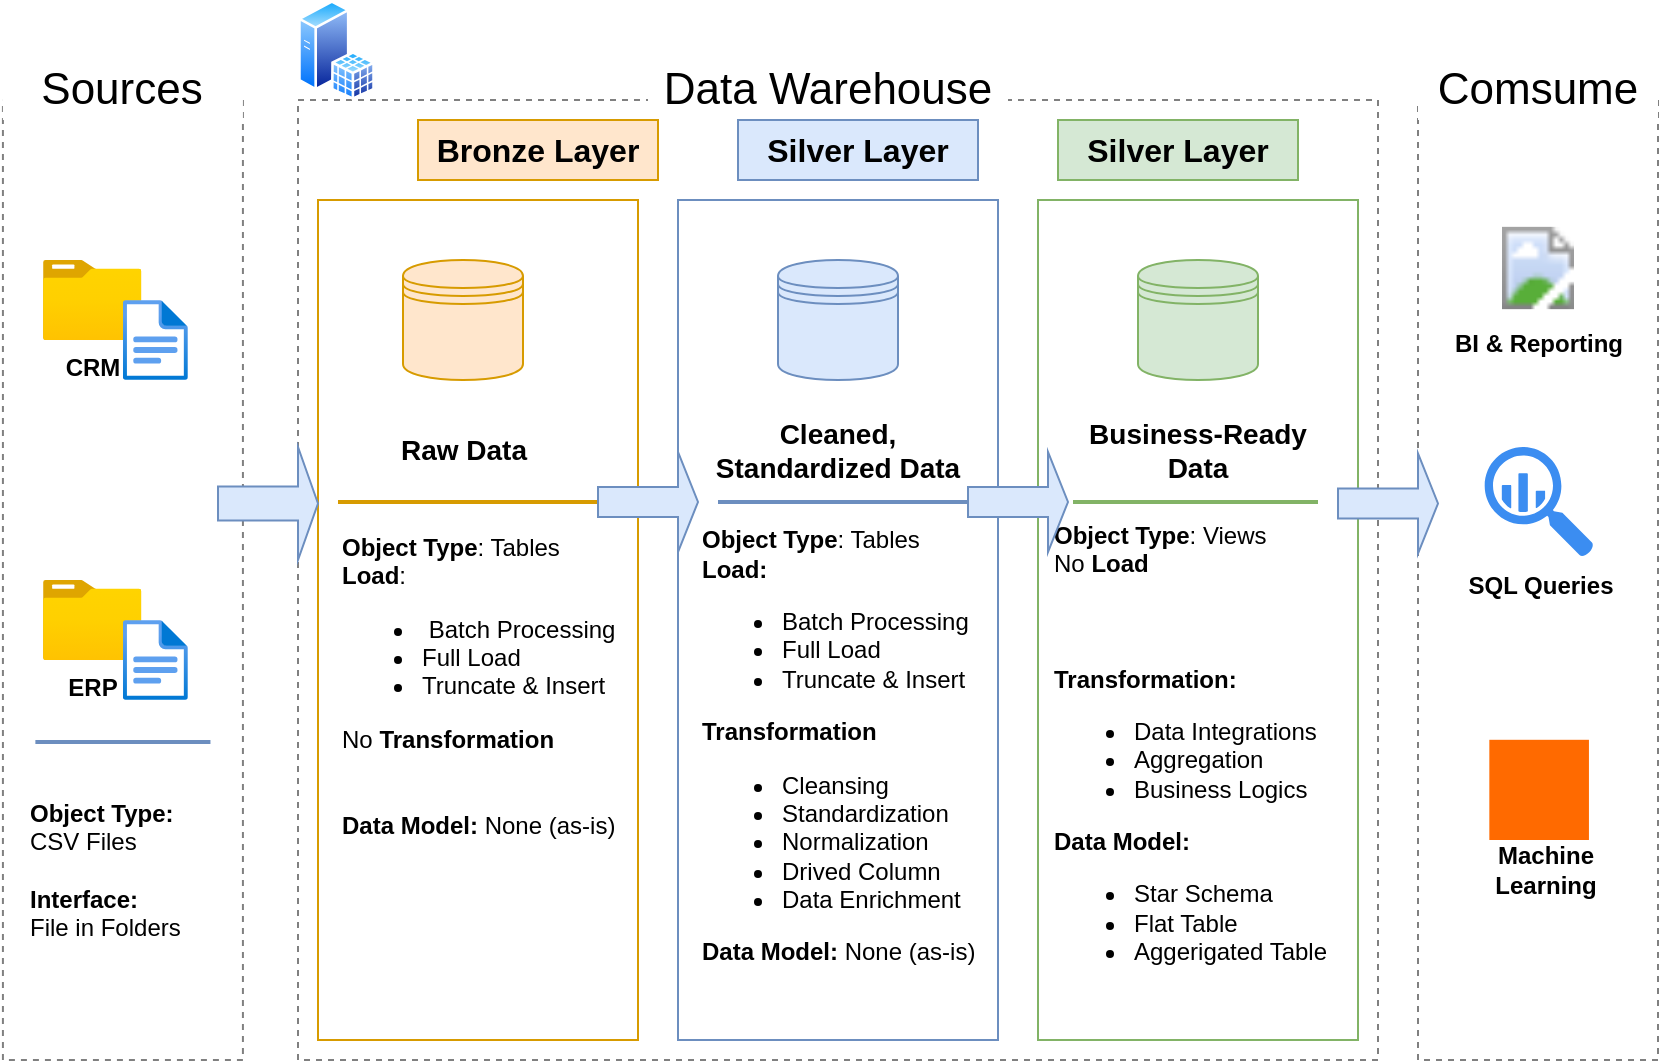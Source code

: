 <mxfile version="27.0.2">
  <diagram name="Page-1" id="EAX-awUBmTX7wlH8oMkM">
    <mxGraphModel dx="1042" dy="626" grid="1" gridSize="10" guides="1" tooltips="1" connect="1" arrows="1" fold="1" page="1" pageScale="1" pageWidth="850" pageHeight="1100" math="0" shadow="0">
      <root>
        <mxCell id="0" />
        <mxCell id="1" parent="0" />
        <mxCell id="3AL4u7kh1hlVqpweyAnb-1" value="" style="rounded=0;whiteSpace=wrap;html=1;dashed=1;fillColor=default;strokeColor=light-dark(#808080,#008F00);" parent="1" vertex="1">
          <mxGeometry x="12.46" y="120" width="120" height="480" as="geometry" />
        </mxCell>
        <mxCell id="3AL4u7kh1hlVqpweyAnb-2" value="&lt;font style=&quot;font-size: 22px;&quot;&gt;Sources&lt;/font&gt;" style="rounded=0;whiteSpace=wrap;html=1;strokeColor=none;" parent="1" vertex="1">
          <mxGeometry x="12.46" y="100" width="120" height="30" as="geometry" />
        </mxCell>
        <mxCell id="3AL4u7kh1hlVqpweyAnb-3" value="" style="rounded=0;whiteSpace=wrap;html=1;dashed=1;fillColor=default;strokeColor=light-dark(#808080,#008F00);" parent="1" vertex="1">
          <mxGeometry x="160" y="120" width="540" height="480" as="geometry" />
        </mxCell>
        <mxCell id="3AL4u7kh1hlVqpweyAnb-4" value="&lt;font style=&quot;font-size: 22px;&quot;&gt;Data Warehouse&lt;/font&gt;" style="rounded=0;whiteSpace=wrap;html=1;strokeColor=none;" parent="1" vertex="1">
          <mxGeometry x="335" y="100" width="180" height="30" as="geometry" />
        </mxCell>
        <mxCell id="3AL4u7kh1hlVqpweyAnb-7" value="" style="rounded=0;whiteSpace=wrap;html=1;dashed=1;fillColor=default;strokeColor=light-dark(#808080,#008F00);" parent="1" vertex="1">
          <mxGeometry x="720" y="120" width="120" height="480" as="geometry" />
        </mxCell>
        <mxCell id="3AL4u7kh1hlVqpweyAnb-8" value="&lt;font style=&quot;font-size: 16px;&quot;&gt;&lt;b&gt;Bronze Layer&lt;/b&gt;&lt;/font&gt;" style="rounded=0;whiteSpace=wrap;html=1;strokeColor=#d79b00;fillColor=#ffe6cc;" parent="1" vertex="1">
          <mxGeometry x="220" y="130" width="120" height="30" as="geometry" />
        </mxCell>
        <mxCell id="3AL4u7kh1hlVqpweyAnb-9" value="" style="rounded=0;whiteSpace=wrap;html=1;strokeColor=#d79b00;fillColor=none;" parent="1" vertex="1">
          <mxGeometry x="170" y="170" width="160" height="420" as="geometry" />
        </mxCell>
        <mxCell id="3AL4u7kh1hlVqpweyAnb-10" value="&lt;font style=&quot;font-size: 16px;&quot;&gt;&lt;b&gt;Silver Layer&lt;/b&gt;&lt;/font&gt;" style="rounded=0;whiteSpace=wrap;html=1;strokeColor=#6c8ebf;fillColor=#dae8fc;" parent="1" vertex="1">
          <mxGeometry x="380" y="130" width="120" height="30" as="geometry" />
        </mxCell>
        <mxCell id="3AL4u7kh1hlVqpweyAnb-11" value="" style="rounded=0;whiteSpace=wrap;html=1;strokeColor=#6c8ebf;fillColor=none;" parent="1" vertex="1">
          <mxGeometry x="350" y="170" width="160" height="420" as="geometry" />
        </mxCell>
        <mxCell id="3AL4u7kh1hlVqpweyAnb-12" value="&lt;font style=&quot;font-size: 16px;&quot;&gt;&lt;b&gt;Silver Layer&lt;/b&gt;&lt;/font&gt;" style="rounded=0;whiteSpace=wrap;html=1;strokeColor=#82b366;fillColor=#d5e8d4;" parent="1" vertex="1">
          <mxGeometry x="540" y="130" width="120" height="30" as="geometry" />
        </mxCell>
        <mxCell id="3AL4u7kh1hlVqpweyAnb-13" value="" style="rounded=0;whiteSpace=wrap;html=1;strokeColor=#82b366;fillColor=none;" parent="1" vertex="1">
          <mxGeometry x="530" y="170" width="160" height="420" as="geometry" />
        </mxCell>
        <mxCell id="3AL4u7kh1hlVqpweyAnb-14" value="&lt;b&gt;CRM&lt;/b&gt;" style="image;aspect=fixed;html=1;points=[];align=center;fontSize=12;image=img/lib/azure2/general/Folder_Blank.svg;" parent="1" vertex="1">
          <mxGeometry x="32.46" y="200" width="49.29" height="40" as="geometry" />
        </mxCell>
        <mxCell id="3AL4u7kh1hlVqpweyAnb-15" value="" style="image;aspect=fixed;html=1;points=[];align=center;fontSize=12;image=img/lib/azure2/general/File.svg;" parent="1" vertex="1">
          <mxGeometry x="72.46" y="220" width="32.46" height="40" as="geometry" />
        </mxCell>
        <mxCell id="3AL4u7kh1hlVqpweyAnb-16" value="&lt;b&gt;ERP&lt;/b&gt;" style="image;aspect=fixed;html=1;points=[];align=center;fontSize=12;image=img/lib/azure2/general/Folder_Blank.svg;" parent="1" vertex="1">
          <mxGeometry x="32.46" y="360" width="49.29" height="40" as="geometry" />
        </mxCell>
        <mxCell id="3AL4u7kh1hlVqpweyAnb-17" value="" style="image;aspect=fixed;html=1;points=[];align=center;fontSize=12;image=img/lib/azure2/general/File.svg;" parent="1" vertex="1">
          <mxGeometry x="72.46" y="380" width="32.46" height="40" as="geometry" />
        </mxCell>
        <mxCell id="3AL4u7kh1hlVqpweyAnb-23" value="" style="shape=datastore;whiteSpace=wrap;html=1;fillColor=#ffe6cc;strokeColor=#d79b00;" parent="1" vertex="1">
          <mxGeometry x="212.5" y="200" width="60" height="60" as="geometry" />
        </mxCell>
        <mxCell id="3AL4u7kh1hlVqpweyAnb-24" value="" style="shape=datastore;whiteSpace=wrap;html=1;fillColor=#dae8fc;strokeColor=#6c8ebf;" parent="1" vertex="1">
          <mxGeometry x="400" y="200" width="60" height="60" as="geometry" />
        </mxCell>
        <mxCell id="3AL4u7kh1hlVqpweyAnb-25" value="" style="shape=datastore;whiteSpace=wrap;html=1;fillColor=#d5e8d4;strokeColor=#82b366;" parent="1" vertex="1">
          <mxGeometry x="580" y="200" width="60" height="60" as="geometry" />
        </mxCell>
        <mxCell id="3AL4u7kh1hlVqpweyAnb-28" value="&lt;font style=&quot;font-size: 14px;&quot;&gt;Raw Data&lt;/font&gt;" style="text;html=1;align=center;verticalAlign=middle;whiteSpace=wrap;rounded=0;fontStyle=1" parent="1" vertex="1">
          <mxGeometry x="202.5" y="280" width="80" height="30" as="geometry" />
        </mxCell>
        <mxCell id="3AL4u7kh1hlVqpweyAnb-29" value="&lt;font style=&quot;font-size: 14px;&quot;&gt;Cleaned, Standardized Data&lt;/font&gt;" style="text;html=1;align=center;verticalAlign=middle;whiteSpace=wrap;rounded=0;fontStyle=1" parent="1" vertex="1">
          <mxGeometry x="360" y="280" width="140" height="30" as="geometry" />
        </mxCell>
        <mxCell id="3AL4u7kh1hlVqpweyAnb-30" value="&lt;font style=&quot;font-size: 14px;&quot;&gt;Business-Ready Data&lt;/font&gt;" style="text;html=1;align=center;verticalAlign=middle;whiteSpace=wrap;rounded=0;fontStyle=1" parent="1" vertex="1">
          <mxGeometry x="540" y="280" width="140" height="30" as="geometry" />
        </mxCell>
        <mxCell id="3AL4u7kh1hlVqpweyAnb-35" value="" style="line;strokeWidth=2;html=1;fillColor=#ffe6cc;strokeColor=#d79b00;" parent="1" vertex="1">
          <mxGeometry x="180" y="316" width="130" height="10" as="geometry" />
        </mxCell>
        <mxCell id="3AL4u7kh1hlVqpweyAnb-36" value="" style="line;strokeWidth=2;html=1;fillColor=#dae8fc;strokeColor=#6c8ebf;" parent="1" vertex="1">
          <mxGeometry x="370" y="316" width="125" height="10" as="geometry" />
        </mxCell>
        <mxCell id="3AL4u7kh1hlVqpweyAnb-37" value="" style="line;strokeWidth=2;html=1;fillColor=#d5e8d4;strokeColor=#82b366;" parent="1" vertex="1">
          <mxGeometry x="547.5" y="316" width="122.5" height="10" as="geometry" />
        </mxCell>
        <mxCell id="3AL4u7kh1hlVqpweyAnb-38" value="&lt;font&gt;&lt;b style=&quot;&quot;&gt;Object Type&lt;/b&gt;: Tables&lt;/font&gt;&lt;div&gt;&lt;font&gt;&lt;b&gt;Load&lt;/b&gt;:&lt;br&gt;&lt;/font&gt;&lt;div&gt;&lt;ul&gt;&lt;li style=&quot;&quot;&gt;&lt;font&gt;&amp;nbsp;Batch Processing&lt;/font&gt;&lt;/li&gt;&lt;li style=&quot;&quot;&gt;&lt;font&gt;Full Load&lt;/font&gt;&lt;/li&gt;&lt;li style=&quot;&quot;&gt;&lt;font&gt;Truncate &amp;amp; Insert&lt;/font&gt;&lt;/li&gt;&lt;/ul&gt;&lt;/div&gt;&lt;div&gt;&lt;font&gt;&lt;span style=&quot;background-color: transparent; color: light-dark(rgb(0, 0, 0), rgb(255, 255, 255));&quot;&gt;No &lt;/span&gt;&lt;b style=&quot;background-color: transparent; color: light-dark(rgb(0, 0, 0), rgb(255, 255, 255));&quot;&gt;Transformation&lt;/b&gt;&lt;/font&gt;&lt;/div&gt;&lt;div&gt;&lt;font&gt;&lt;b style=&quot;background-color: transparent; color: light-dark(rgb(0, 0, 0), rgb(255, 255, 255));&quot;&gt;&lt;br&gt;&lt;/b&gt;&lt;/font&gt;&lt;/div&gt;&lt;div&gt;&lt;br&gt;&lt;/div&gt;&lt;div&gt;&lt;font&gt;&lt;b style=&quot;&quot;&gt;Data Model: &lt;/b&gt;None (as-is)&lt;/font&gt;&lt;/div&gt;&lt;/div&gt;" style="text;html=1;align=left;verticalAlign=middle;whiteSpace=wrap;rounded=0;" parent="1" vertex="1">
          <mxGeometry x="180" y="326" width="140" height="174" as="geometry" />
        </mxCell>
        <mxCell id="3AL4u7kh1hlVqpweyAnb-39" value="&lt;font&gt;&lt;b style=&quot;&quot;&gt;Object Type&lt;/b&gt;: Tables&lt;/font&gt;&lt;div&gt;&lt;b&gt;Load:&lt;/b&gt;&lt;br&gt;&lt;div&gt;&lt;ul&gt;&lt;li style=&quot;&quot;&gt;&lt;font&gt;Batch Processing&lt;/font&gt;&lt;/li&gt;&lt;li style=&quot;&quot;&gt;&lt;font&gt;Full Load&lt;/font&gt;&lt;/li&gt;&lt;li style=&quot;&quot;&gt;&lt;font&gt;Truncate &amp;amp; Insert&lt;/font&gt;&lt;/li&gt;&lt;/ul&gt;&lt;/div&gt;&lt;div&gt;&lt;b style=&quot;background-color: transparent; color: light-dark(rgb(0, 0, 0), rgb(255, 255, 255));&quot;&gt;&lt;font&gt;Transformation&lt;/font&gt;&lt;/b&gt;&lt;/div&gt;&lt;div&gt;&lt;ul&gt;&lt;li&gt;&lt;span style=&quot;background-color: transparent; color: light-dark(rgb(0, 0, 0), rgb(255, 255, 255));&quot;&gt;&lt;font style=&quot;&quot;&gt;Cleansing&lt;/font&gt;&lt;/span&gt;&lt;/li&gt;&lt;li&gt;&lt;font&gt;Standardization&lt;/font&gt;&lt;/li&gt;&lt;li&gt;&lt;font&gt;Normalization&lt;/font&gt;&lt;/li&gt;&lt;li&gt;&lt;font&gt;Drived Column&lt;/font&gt;&lt;/li&gt;&lt;li&gt;&lt;font&gt;Data Enrichment&lt;/font&gt;&lt;/li&gt;&lt;/ul&gt;&lt;/div&gt;&lt;div&gt;&lt;font&gt;&lt;b style=&quot;&quot;&gt;Data Model: &lt;/b&gt;None (as-is)&lt;/font&gt;&lt;/div&gt;&lt;/div&gt;" style="text;html=1;align=left;verticalAlign=middle;whiteSpace=wrap;rounded=0;" parent="1" vertex="1">
          <mxGeometry x="360" y="326" width="142.5" height="234" as="geometry" />
        </mxCell>
        <mxCell id="3AL4u7kh1hlVqpweyAnb-40" value="&lt;font&gt;&lt;b style=&quot;&quot;&gt;Object Type&lt;/b&gt;: Views&lt;/font&gt;&lt;div&gt;No &lt;b&gt;Load&lt;/b&gt;&lt;/div&gt;&lt;div&gt;&lt;b&gt;&lt;br&gt;&lt;/b&gt;&lt;/div&gt;&lt;div&gt;&lt;b&gt;&lt;br&gt;&lt;/b&gt;&lt;/div&gt;&lt;div&gt;&lt;br&gt;&lt;/div&gt;&lt;div&gt;&lt;b style=&quot;background-color: transparent; color: light-dark(rgb(0, 0, 0), rgb(255, 255, 255));&quot;&gt;Transformation:&lt;/b&gt;&lt;/div&gt;&lt;div&gt;&lt;div&gt;&lt;ul&gt;&lt;li&gt;&lt;font&gt;&lt;span style=&quot;background-color: transparent; color: light-dark(rgb(0, 0, 0), rgb(255, 255, 255));&quot;&gt;Data Integrations&lt;/span&gt;&lt;/font&gt;&lt;/li&gt;&lt;li&gt;&lt;font&gt;&lt;span style=&quot;background-color: transparent; color: light-dark(rgb(0, 0, 0), rgb(255, 255, 255));&quot;&gt;Aggregation&lt;/span&gt;&lt;/font&gt;&lt;/li&gt;&lt;li&gt;&lt;font&gt;&lt;span style=&quot;background-color: transparent; color: light-dark(rgb(0, 0, 0), rgb(255, 255, 255));&quot;&gt;Business Logics&lt;/span&gt;&lt;/font&gt;&lt;/li&gt;&lt;/ul&gt;&lt;div&gt;&lt;b&gt;Data Model:&lt;/b&gt;&lt;/div&gt;&lt;/div&gt;&lt;div&gt;&lt;ul&gt;&lt;li&gt;Star Schema&lt;/li&gt;&lt;li&gt;Flat Table&lt;/li&gt;&lt;li&gt;Aggerigated Table&lt;/li&gt;&lt;/ul&gt;&lt;/div&gt;&lt;div&gt;&lt;font&gt;&lt;b style=&quot;background-color: transparent; color: light-dark(rgb(0, 0, 0), rgb(255, 255, 255));&quot;&gt;&lt;br&gt;&lt;/b&gt;&lt;/font&gt;&lt;/div&gt;&lt;div&gt;&lt;br&gt;&lt;/div&gt;&lt;/div&gt;" style="text;html=1;align=left;verticalAlign=middle;whiteSpace=wrap;rounded=0;" parent="1" vertex="1">
          <mxGeometry x="536.25" y="340" width="147.5" height="244" as="geometry" />
        </mxCell>
        <mxCell id="3AL4u7kh1hlVqpweyAnb-41" value="&lt;b&gt;BI &amp;amp; Reporting&lt;/b&gt;" style="image;aspect=fixed;html=1;points=[];align=center;fontSize=12;image=img/lib/azure2/power_platform/PowerBI.svg;" parent="1" vertex="1">
          <mxGeometry x="762" y="180" width="36" height="48" as="geometry" />
        </mxCell>
        <mxCell id="3AL4u7kh1hlVqpweyAnb-43" value="Machine Learning" style="text;html=1;align=center;verticalAlign=middle;whiteSpace=wrap;rounded=0;fontStyle=1" parent="1" vertex="1">
          <mxGeometry x="750" y="490" width="68" height="30" as="geometry" />
        </mxCell>
        <mxCell id="3AL4u7kh1hlVqpweyAnb-44" value="&lt;b&gt;SQL Queries&lt;/b&gt;" style="sketch=0;html=1;aspect=fixed;strokeColor=none;shadow=0;fillColor=#3B8DF1;verticalAlign=top;labelPosition=center;verticalLabelPosition=bottom;shape=mxgraph.gcp2.big_query" parent="1" vertex="1">
          <mxGeometry x="753.35" y="293.5" width="54.45" height="55" as="geometry" />
        </mxCell>
        <mxCell id="3AL4u7kh1hlVqpweyAnb-45" value="" style="points=[];aspect=fixed;html=1;align=center;shadow=0;dashed=0;fillColor=#FF6A00;strokeColor=none;shape=mxgraph.alibaba_cloud.machine_learning;" parent="1" vertex="1">
          <mxGeometry x="755.67" y="439.9" width="49.8" height="50.1" as="geometry" />
        </mxCell>
        <mxCell id="3AL4u7kh1hlVqpweyAnb-46" value="" style="line;strokeWidth=2;html=1;fillColor=#dae8fc;strokeColor=#6c8ebf;" parent="1" vertex="1">
          <mxGeometry x="28.69" y="436" width="87.54" height="10" as="geometry" />
        </mxCell>
        <mxCell id="3AL4u7kh1hlVqpweyAnb-47" value="&lt;font&gt;&lt;b&gt;Object Type:&amp;nbsp;&lt;/b&gt;&lt;/font&gt;&lt;div&gt;&lt;font&gt;CSV Files&lt;/font&gt;&lt;div&gt;&lt;font&gt;&lt;br&gt;&lt;/font&gt;&lt;/div&gt;&lt;div&gt;&lt;font&gt;&lt;b&gt;Interface:&lt;/b&gt;&lt;/font&gt;&lt;/div&gt;&lt;div&gt;&lt;font&gt;File in Folders&lt;/font&gt;&lt;/div&gt;&lt;/div&gt;" style="text;html=1;align=left;verticalAlign=middle;whiteSpace=wrap;rounded=0;" parent="1" vertex="1">
          <mxGeometry x="23.69" y="460" width="97.54" height="90" as="geometry" />
        </mxCell>
        <mxCell id="3AL4u7kh1hlVqpweyAnb-48" value="&lt;font style=&quot;font-size: 22px;&quot;&gt;Comsume&lt;/font&gt;" style="rounded=0;whiteSpace=wrap;html=1;strokeColor=none;" parent="1" vertex="1">
          <mxGeometry x="720" y="100" width="120" height="30" as="geometry" />
        </mxCell>
        <mxCell id="3AL4u7kh1hlVqpweyAnb-49" value="" style="image;aspect=fixed;perimeter=ellipsePerimeter;html=1;align=center;shadow=0;dashed=0;spacingTop=3;image=img/lib/active_directory/sql_server.svg;" parent="1" vertex="1">
          <mxGeometry x="160" y="70" width="38.5" height="50" as="geometry" />
        </mxCell>
        <mxCell id="_PFhQ6Hr9i6lH014nYVm-2" value="" style="shape=singleArrow;whiteSpace=wrap;html=1;fillColor=#dae8fc;strokeColor=#6c8ebf;" vertex="1" parent="1">
          <mxGeometry x="120" y="293.5" width="50" height="56.5" as="geometry" />
        </mxCell>
        <mxCell id="_PFhQ6Hr9i6lH014nYVm-3" value="" style="shape=singleArrow;whiteSpace=wrap;html=1;fillColor=#dae8fc;strokeColor=#6c8ebf;" vertex="1" parent="1">
          <mxGeometry x="310" y="296" width="50" height="50" as="geometry" />
        </mxCell>
        <mxCell id="_PFhQ6Hr9i6lH014nYVm-4" value="" style="shape=singleArrow;whiteSpace=wrap;html=1;fillColor=#dae8fc;strokeColor=#6c8ebf;" vertex="1" parent="1">
          <mxGeometry x="495" y="296" width="50" height="50" as="geometry" />
        </mxCell>
        <mxCell id="_PFhQ6Hr9i6lH014nYVm-5" value="" style="shape=singleArrow;whiteSpace=wrap;html=1;fillColor=#dae8fc;strokeColor=#6c8ebf;" vertex="1" parent="1">
          <mxGeometry x="680" y="296.75" width="50" height="50" as="geometry" />
        </mxCell>
      </root>
    </mxGraphModel>
  </diagram>
</mxfile>

